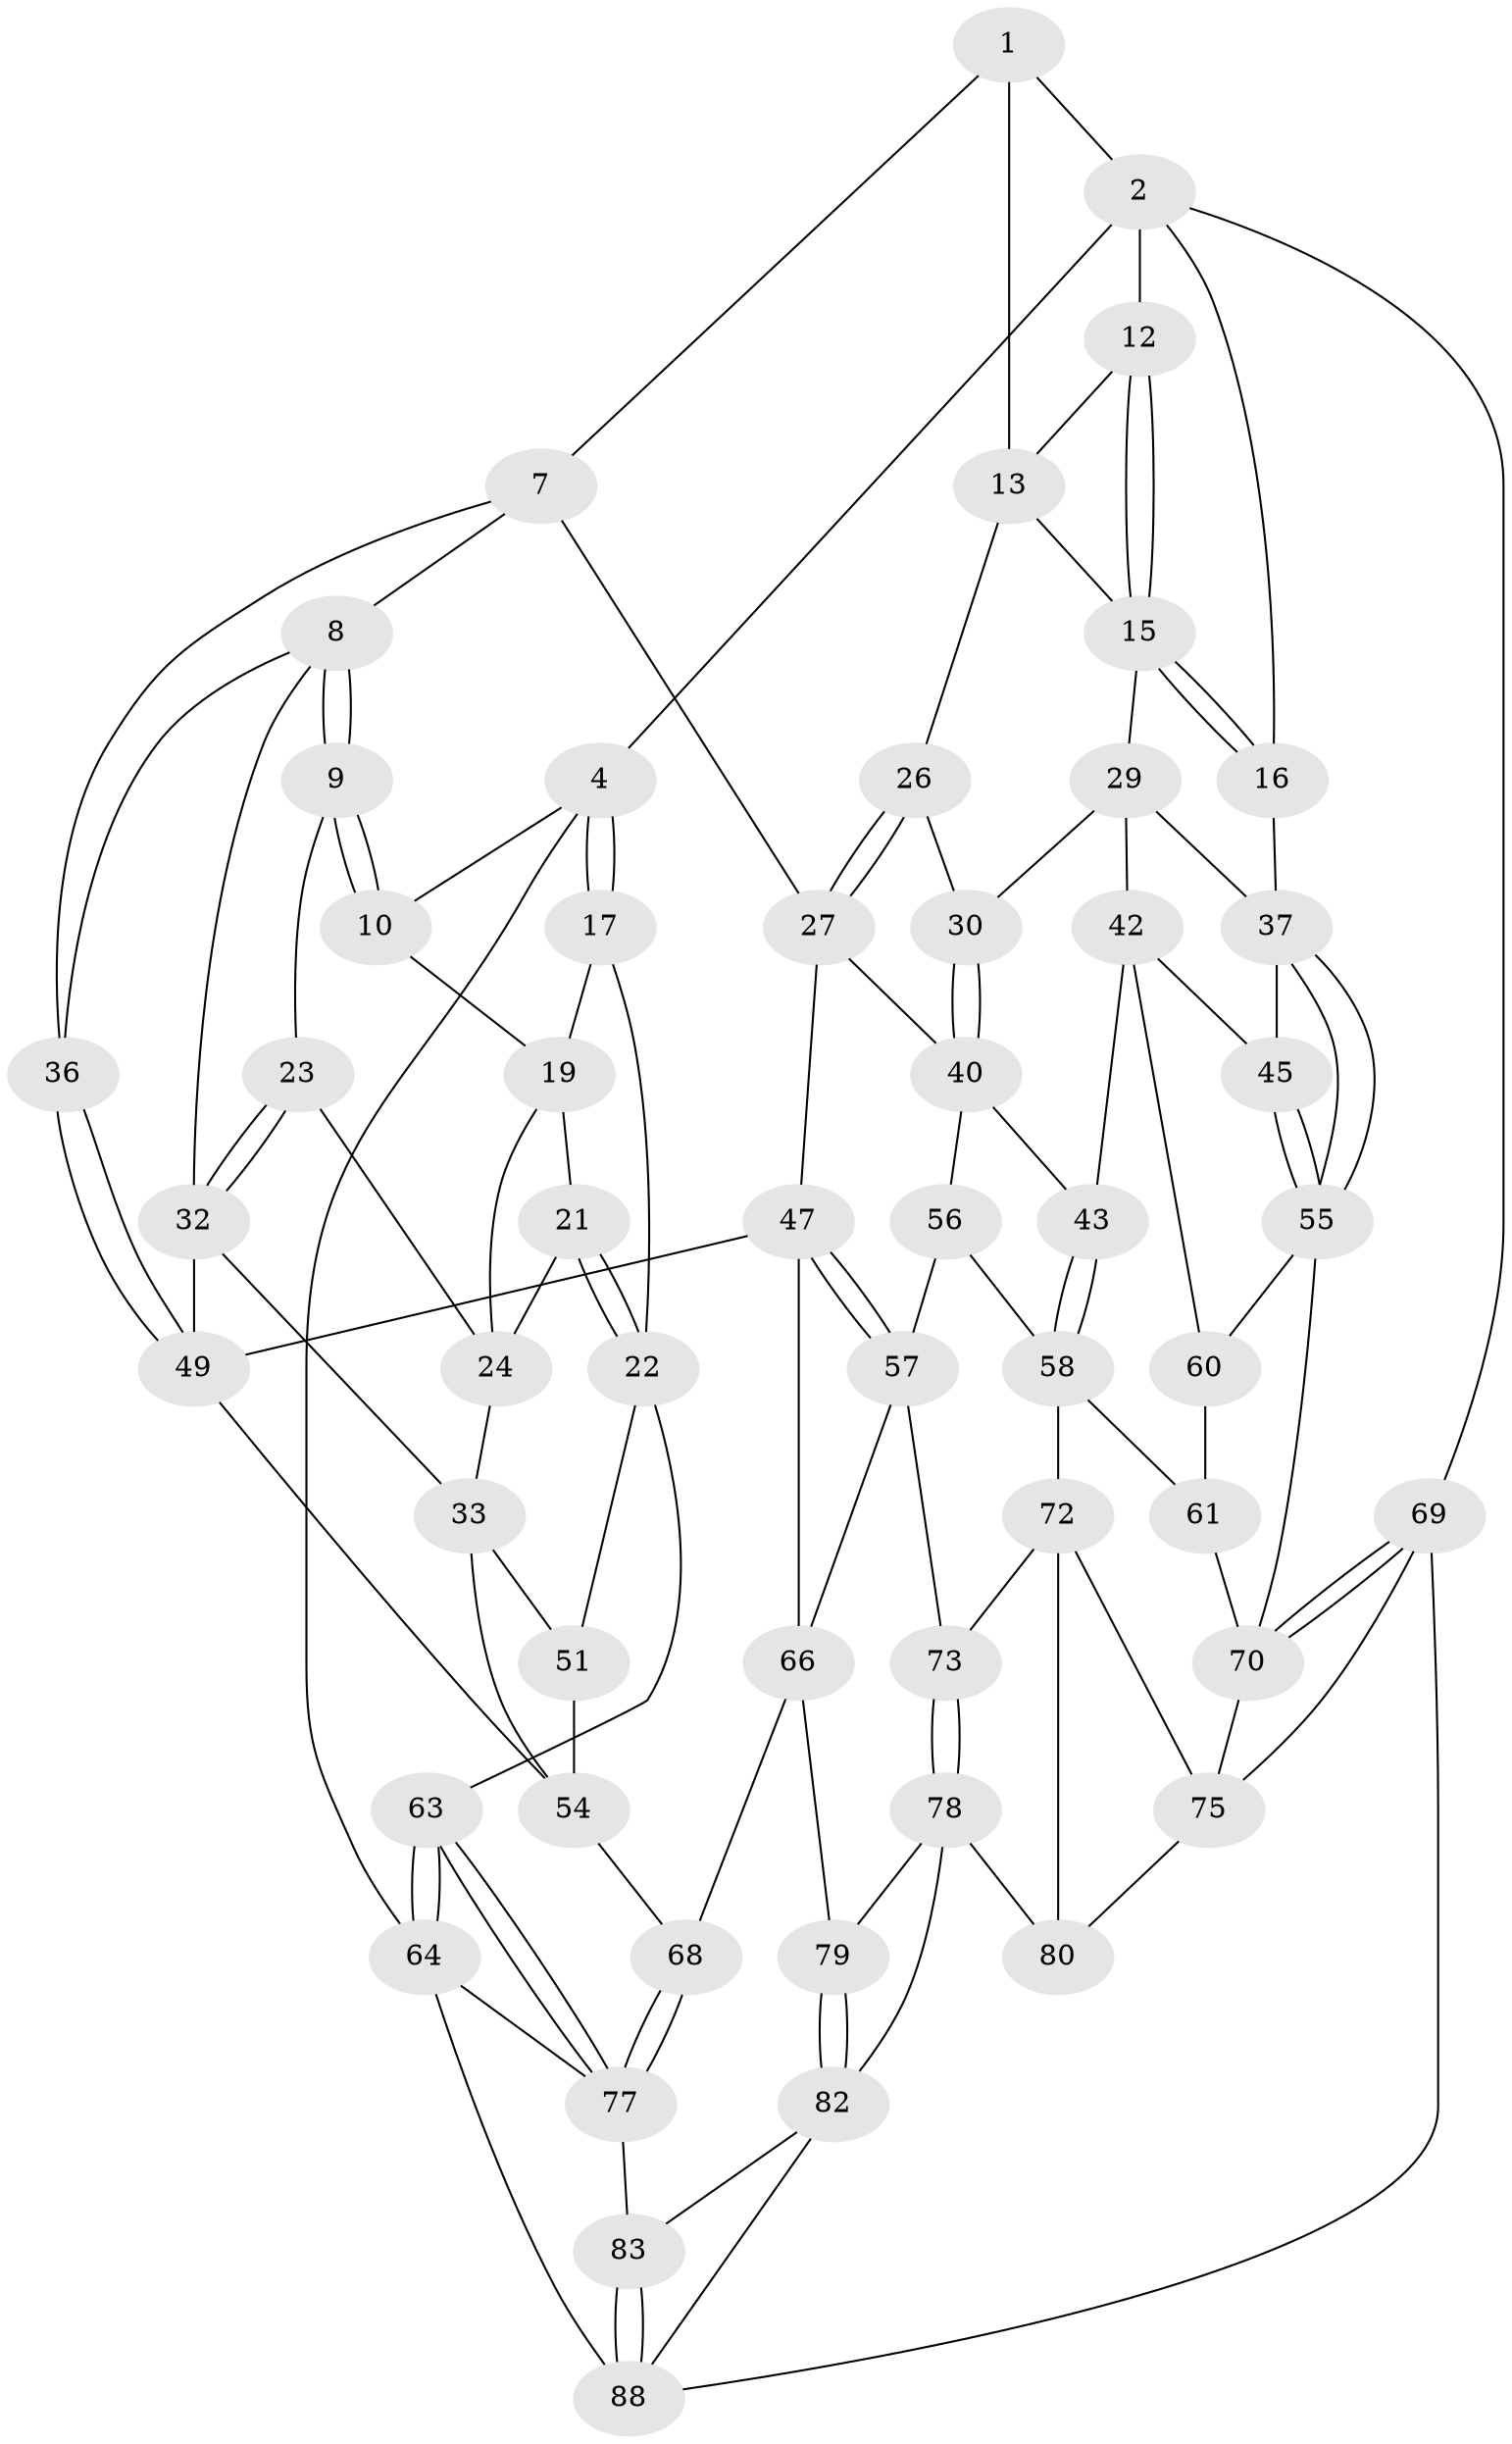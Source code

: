 // Generated by graph-tools (version 1.1) at 2025/24/03/03/25 07:24:40]
// undirected, 55 vertices, 120 edges
graph export_dot {
graph [start="1"]
  node [color=gray90,style=filled];
  1 [pos="+0.5451415175083753+0",super="+6"];
  2 [pos="+0.7134459906959407+0",super="+3"];
  4 [pos="+0+0",super="+5"];
  7 [pos="+0.43173735701317895+0.195223478485858",super="+28"];
  8 [pos="+0.3941099313430301+0.20344385590212558",super="+34"];
  9 [pos="+0.2946303326626011+0.13962819396256196"];
  10 [pos="+0.2611490854606902+0.04684787107369031",super="+11"];
  12 [pos="+0.7486963805290523+0.05319107575362744"];
  13 [pos="+0.6270700246250716+0.1522729819339605",super="+14"];
  15 [pos="+0.8079752731670597+0.17006331684578402",super="+25"];
  16 [pos="+1+0"];
  17 [pos="+0+0",super="+18"];
  19 [pos="+0.10322702282686108+0.15430497040302646",super="+20"];
  21 [pos="+0+0.30534796227708605"];
  22 [pos="+0+0.3066046659218892",super="+52"];
  23 [pos="+0.2139291656033047+0.2384964113394994"];
  24 [pos="+0.1524892963482261+0.23894562099530375",super="+31"];
  26 [pos="+0.592834380473408+0.20066899296347912"];
  27 [pos="+0.5733915184444562+0.3348699521990997",super="+41"];
  29 [pos="+0.7973870342740974+0.24154221218249097",super="+39"];
  30 [pos="+0.7296714965791673+0.2832471455275944"];
  32 [pos="+0.23739089388394735+0.3434907659887943",super="+35"];
  33 [pos="+0.11704366730225417+0.37714255814393255",super="+50"];
  36 [pos="+0.457443467243592+0.40188818491601436"];
  37 [pos="+1+0.31859811780238817",super="+38"];
  40 [pos="+0.659320130905459+0.3730254298830213",super="+44"];
  42 [pos="+0.8221592176302678+0.39503941601765935",super="+46"];
  43 [pos="+0.7143050576192769+0.43197700323176796"];
  45 [pos="+0.8868565984939626+0.44539888374549647"];
  47 [pos="+0.5419428789137665+0.5128882487134662",super="+48"];
  49 [pos="+0.4310594130150435+0.48180526207367025",super="+53"];
  51 [pos="+0.0750226751023378+0.5187343101258591"];
  54 [pos="+0.2395477374054629+0.49661369215107537",super="+65"];
  55 [pos="+1+0.4495408532688513",super="+62"];
  56 [pos="+0.6131211797875186+0.5588584494463302"];
  57 [pos="+0.5874488583708166+0.551296586240543",super="+71"];
  58 [pos="+0.7759790640665849+0.5689788823904851",super="+59"];
  60 [pos="+0.8382166935043256+0.5346800881470296"];
  61 [pos="+0.8057301029205314+0.572167213683685"];
  63 [pos="+0+0.7750242368376552"];
  64 [pos="+0+1",super="+87"];
  66 [pos="+0.3971392762970645+0.6687802360472856",super="+67"];
  68 [pos="+0.24642323105975564+0.6904262047668419"];
  69 [pos="+1+0.8335561797874375"];
  70 [pos="+1+0.6408466569192248",super="+74"];
  72 [pos="+0.661246099223313+0.7014081544848937",super="+76"];
  73 [pos="+0.5713380474798061+0.7314672840040285"];
  75 [pos="+0.835503199096328+0.7927540123874796",super="+85"];
  77 [pos="+0+0.7589048585686039",super="+84"];
  78 [pos="+0.5511081626346853+0.8529868818565705",super="+81"];
  79 [pos="+0.34718367356474383+0.8254876247482885"];
  80 [pos="+0.7469906639878362+0.9804852749683965"];
  82 [pos="+0.3354649631169832+0.8745470120102821",super="+86"];
  83 [pos="+0.33150543564072366+0.8800701077097087"];
  88 [pos="+0.28228461268872423+1",super="+89"];
  1 -- 2;
  1 -- 7;
  1 -- 13;
  2 -- 12;
  2 -- 16;
  2 -- 4;
  2 -- 69;
  4 -- 17;
  4 -- 17;
  4 -- 64;
  4 -- 10;
  7 -- 8;
  7 -- 27;
  7 -- 36;
  8 -- 9;
  8 -- 9;
  8 -- 32;
  8 -- 36;
  9 -- 10;
  9 -- 10;
  9 -- 23;
  10 -- 19;
  12 -- 13;
  12 -- 15;
  12 -- 15;
  13 -- 15;
  13 -- 26;
  15 -- 16;
  15 -- 16;
  15 -- 29;
  16 -- 37;
  17 -- 22;
  17 -- 19;
  19 -- 24;
  19 -- 21;
  21 -- 22;
  21 -- 22;
  21 -- 24;
  22 -- 51;
  22 -- 63;
  23 -- 24;
  23 -- 32;
  23 -- 32;
  24 -- 33;
  26 -- 27;
  26 -- 27;
  26 -- 30;
  27 -- 40;
  27 -- 47;
  29 -- 30;
  29 -- 42;
  29 -- 37;
  30 -- 40;
  30 -- 40;
  32 -- 33;
  32 -- 49;
  33 -- 51;
  33 -- 54;
  36 -- 49;
  36 -- 49;
  37 -- 55;
  37 -- 55;
  37 -- 45;
  40 -- 56;
  40 -- 43;
  42 -- 43;
  42 -- 60;
  42 -- 45;
  43 -- 58;
  43 -- 58;
  45 -- 55;
  45 -- 55;
  47 -- 57;
  47 -- 57;
  47 -- 49;
  47 -- 66;
  49 -- 54;
  51 -- 54;
  54 -- 68;
  55 -- 60;
  55 -- 70;
  56 -- 57;
  56 -- 58;
  57 -- 73;
  57 -- 66;
  58 -- 61;
  58 -- 72;
  60 -- 61;
  61 -- 70;
  63 -- 64;
  63 -- 64;
  63 -- 77;
  63 -- 77;
  64 -- 88 [weight=2];
  64 -- 77;
  66 -- 68;
  66 -- 79;
  68 -- 77;
  68 -- 77;
  69 -- 70;
  69 -- 70;
  69 -- 75;
  69 -- 88;
  70 -- 75;
  72 -- 73;
  72 -- 80;
  72 -- 75;
  73 -- 78;
  73 -- 78;
  75 -- 80;
  77 -- 83;
  78 -- 79;
  78 -- 80;
  78 -- 82;
  79 -- 82;
  79 -- 82;
  82 -- 83;
  82 -- 88;
  83 -- 88;
  83 -- 88;
}
